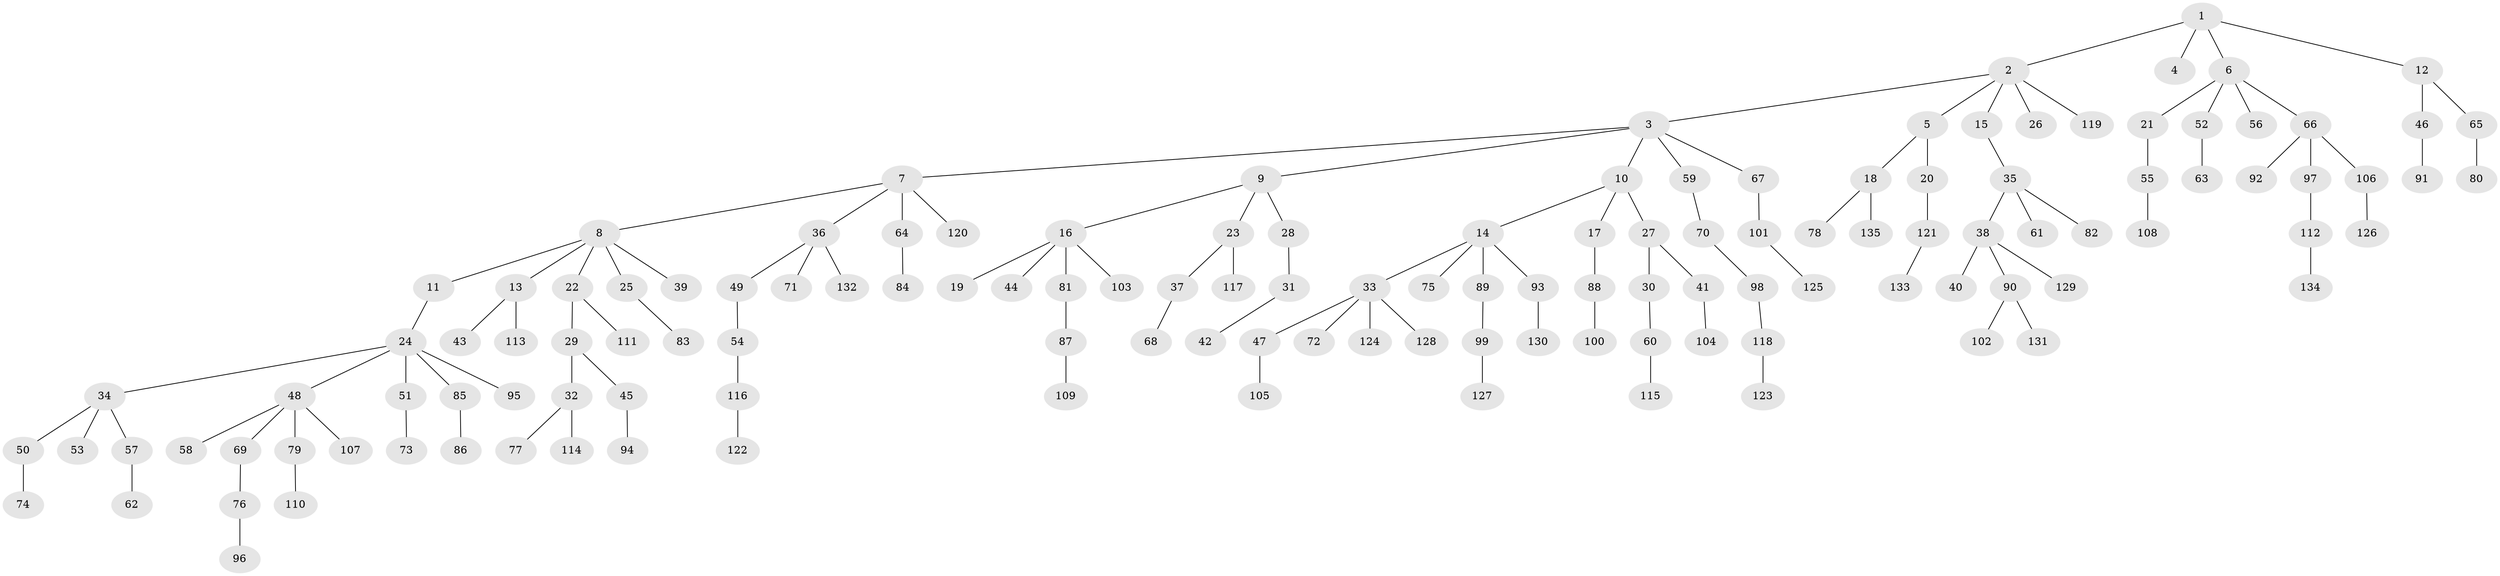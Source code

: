// coarse degree distribution, {7: 0.037037037037037035, 11: 0.018518518518518517, 3: 0.018518518518518517, 1: 0.6666666666666666, 5: 0.037037037037037035, 6: 0.037037037037037035, 2: 0.18518518518518517}
// Generated by graph-tools (version 1.1) at 2025/19/03/04/25 18:19:10]
// undirected, 135 vertices, 134 edges
graph export_dot {
graph [start="1"]
  node [color=gray90,style=filled];
  1;
  2;
  3;
  4;
  5;
  6;
  7;
  8;
  9;
  10;
  11;
  12;
  13;
  14;
  15;
  16;
  17;
  18;
  19;
  20;
  21;
  22;
  23;
  24;
  25;
  26;
  27;
  28;
  29;
  30;
  31;
  32;
  33;
  34;
  35;
  36;
  37;
  38;
  39;
  40;
  41;
  42;
  43;
  44;
  45;
  46;
  47;
  48;
  49;
  50;
  51;
  52;
  53;
  54;
  55;
  56;
  57;
  58;
  59;
  60;
  61;
  62;
  63;
  64;
  65;
  66;
  67;
  68;
  69;
  70;
  71;
  72;
  73;
  74;
  75;
  76;
  77;
  78;
  79;
  80;
  81;
  82;
  83;
  84;
  85;
  86;
  87;
  88;
  89;
  90;
  91;
  92;
  93;
  94;
  95;
  96;
  97;
  98;
  99;
  100;
  101;
  102;
  103;
  104;
  105;
  106;
  107;
  108;
  109;
  110;
  111;
  112;
  113;
  114;
  115;
  116;
  117;
  118;
  119;
  120;
  121;
  122;
  123;
  124;
  125;
  126;
  127;
  128;
  129;
  130;
  131;
  132;
  133;
  134;
  135;
  1 -- 2;
  1 -- 4;
  1 -- 6;
  1 -- 12;
  2 -- 3;
  2 -- 5;
  2 -- 15;
  2 -- 26;
  2 -- 119;
  3 -- 7;
  3 -- 9;
  3 -- 10;
  3 -- 59;
  3 -- 67;
  5 -- 18;
  5 -- 20;
  6 -- 21;
  6 -- 52;
  6 -- 56;
  6 -- 66;
  7 -- 8;
  7 -- 36;
  7 -- 64;
  7 -- 120;
  8 -- 11;
  8 -- 13;
  8 -- 22;
  8 -- 25;
  8 -- 39;
  9 -- 16;
  9 -- 23;
  9 -- 28;
  10 -- 14;
  10 -- 17;
  10 -- 27;
  11 -- 24;
  12 -- 46;
  12 -- 65;
  13 -- 43;
  13 -- 113;
  14 -- 33;
  14 -- 75;
  14 -- 89;
  14 -- 93;
  15 -- 35;
  16 -- 19;
  16 -- 44;
  16 -- 81;
  16 -- 103;
  17 -- 88;
  18 -- 78;
  18 -- 135;
  20 -- 121;
  21 -- 55;
  22 -- 29;
  22 -- 111;
  23 -- 37;
  23 -- 117;
  24 -- 34;
  24 -- 48;
  24 -- 51;
  24 -- 85;
  24 -- 95;
  25 -- 83;
  27 -- 30;
  27 -- 41;
  28 -- 31;
  29 -- 32;
  29 -- 45;
  30 -- 60;
  31 -- 42;
  32 -- 77;
  32 -- 114;
  33 -- 47;
  33 -- 72;
  33 -- 124;
  33 -- 128;
  34 -- 50;
  34 -- 53;
  34 -- 57;
  35 -- 38;
  35 -- 61;
  35 -- 82;
  36 -- 49;
  36 -- 71;
  36 -- 132;
  37 -- 68;
  38 -- 40;
  38 -- 90;
  38 -- 129;
  41 -- 104;
  45 -- 94;
  46 -- 91;
  47 -- 105;
  48 -- 58;
  48 -- 69;
  48 -- 79;
  48 -- 107;
  49 -- 54;
  50 -- 74;
  51 -- 73;
  52 -- 63;
  54 -- 116;
  55 -- 108;
  57 -- 62;
  59 -- 70;
  60 -- 115;
  64 -- 84;
  65 -- 80;
  66 -- 92;
  66 -- 97;
  66 -- 106;
  67 -- 101;
  69 -- 76;
  70 -- 98;
  76 -- 96;
  79 -- 110;
  81 -- 87;
  85 -- 86;
  87 -- 109;
  88 -- 100;
  89 -- 99;
  90 -- 102;
  90 -- 131;
  93 -- 130;
  97 -- 112;
  98 -- 118;
  99 -- 127;
  101 -- 125;
  106 -- 126;
  112 -- 134;
  116 -- 122;
  118 -- 123;
  121 -- 133;
}
